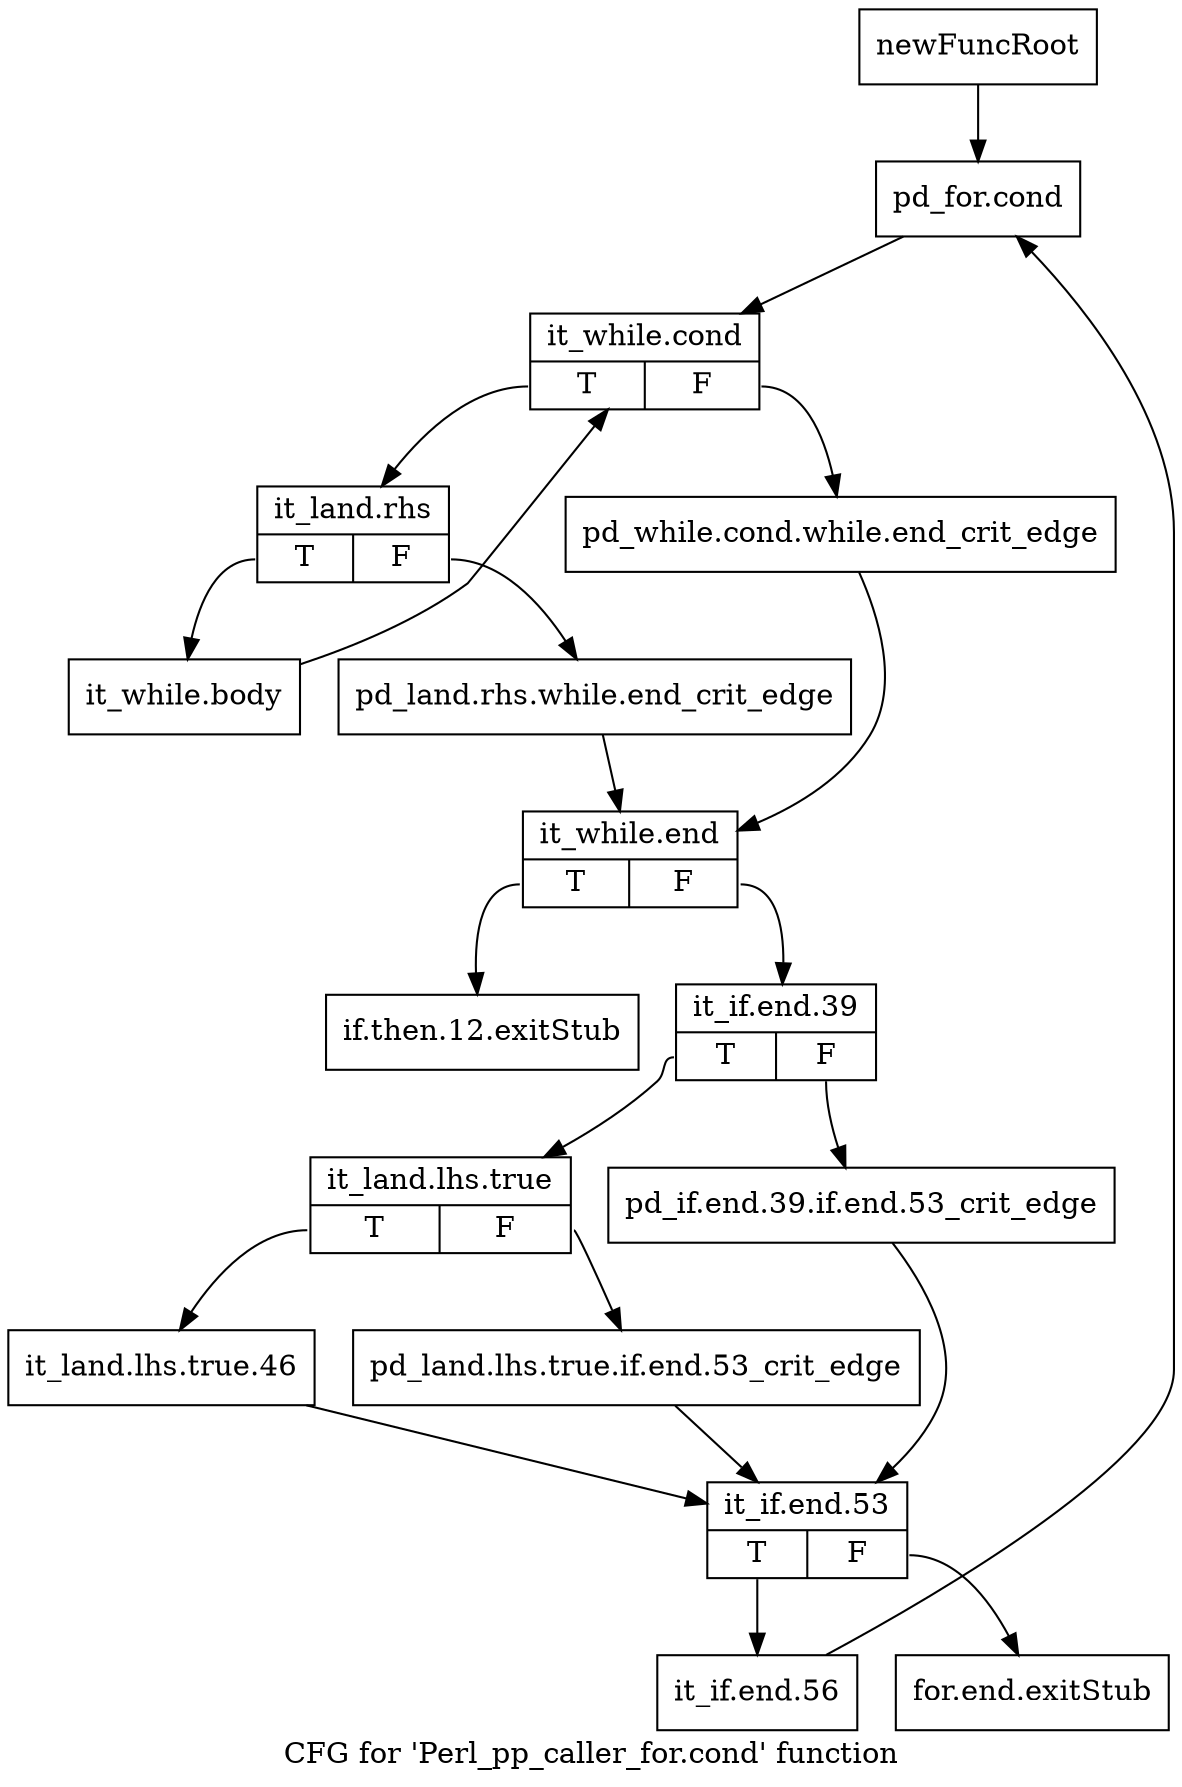 digraph "CFG for 'Perl_pp_caller_for.cond' function" {
	label="CFG for 'Perl_pp_caller_for.cond' function";

	Node0x4eed430 [shape=record,label="{newFuncRoot}"];
	Node0x4eed430 -> Node0x4eed520;
	Node0x4eed480 [shape=record,label="{if.then.12.exitStub}"];
	Node0x4eed4d0 [shape=record,label="{for.end.exitStub}"];
	Node0x4eed520 [shape=record,label="{pd_for.cond}"];
	Node0x4eed520 -> Node0x4eed570;
	Node0x4eed570 [shape=record,label="{it_while.cond|{<s0>T|<s1>F}}"];
	Node0x4eed570:s0 -> Node0x4eed610;
	Node0x4eed570:s1 -> Node0x4eed5c0;
	Node0x4eed5c0 [shape=record,label="{pd_while.cond.while.end_crit_edge}"];
	Node0x4eed5c0 -> Node0x4eed6b0;
	Node0x4eed610 [shape=record,label="{it_land.rhs|{<s0>T|<s1>F}}"];
	Node0x4eed610:s0 -> Node0x4eed930;
	Node0x4eed610:s1 -> Node0x4eed660;
	Node0x4eed660 [shape=record,label="{pd_land.rhs.while.end_crit_edge}"];
	Node0x4eed660 -> Node0x4eed6b0;
	Node0x4eed6b0 [shape=record,label="{it_while.end|{<s0>T|<s1>F}}"];
	Node0x4eed6b0:s0 -> Node0x4eed480;
	Node0x4eed6b0:s1 -> Node0x4eed700;
	Node0x4eed700 [shape=record,label="{it_if.end.39|{<s0>T|<s1>F}}"];
	Node0x4eed700:s0 -> Node0x4eed7a0;
	Node0x4eed700:s1 -> Node0x4eed750;
	Node0x4eed750 [shape=record,label="{pd_if.end.39.if.end.53_crit_edge}"];
	Node0x4eed750 -> Node0x4eed890;
	Node0x4eed7a0 [shape=record,label="{it_land.lhs.true|{<s0>T|<s1>F}}"];
	Node0x4eed7a0:s0 -> Node0x4eed840;
	Node0x4eed7a0:s1 -> Node0x4eed7f0;
	Node0x4eed7f0 [shape=record,label="{pd_land.lhs.true.if.end.53_crit_edge}"];
	Node0x4eed7f0 -> Node0x4eed890;
	Node0x4eed840 [shape=record,label="{it_land.lhs.true.46}"];
	Node0x4eed840 -> Node0x4eed890;
	Node0x4eed890 [shape=record,label="{it_if.end.53|{<s0>T|<s1>F}}"];
	Node0x4eed890:s0 -> Node0x4eed8e0;
	Node0x4eed890:s1 -> Node0x4eed4d0;
	Node0x4eed8e0 [shape=record,label="{it_if.end.56}"];
	Node0x4eed8e0 -> Node0x4eed520;
	Node0x4eed930 [shape=record,label="{it_while.body}"];
	Node0x4eed930 -> Node0x4eed570;
}
